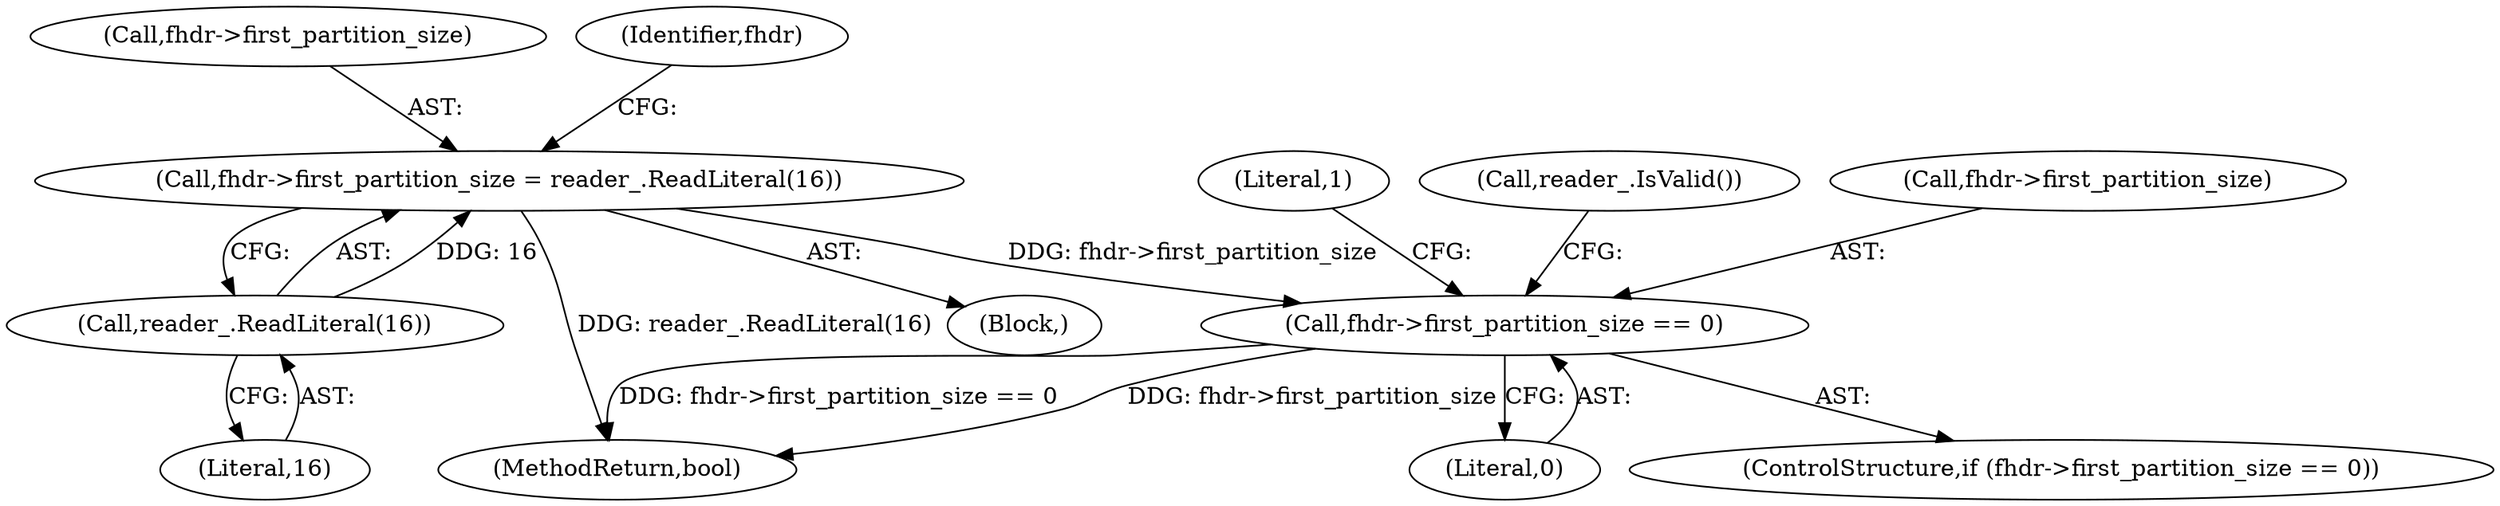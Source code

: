 digraph "0_Chrome_27c68f543e5eba779902447445dfb05ec3f5bf75_15@API" {
"1000394" [label="(Call,fhdr->first_partition_size = reader_.ReadLiteral(16))"];
"1000398" [label="(Call,reader_.ReadLiteral(16))"];
"1000401" [label="(Call,fhdr->first_partition_size == 0)"];
"1000405" [label="(Literal,0)"];
"1000394" [label="(Call,fhdr->first_partition_size = reader_.ReadLiteral(16))"];
"1000399" [label="(Literal,16)"];
"1000395" [label="(Call,fhdr->first_partition_size)"];
"1000409" [label="(Literal,1)"];
"1000104" [label="(Block,)"];
"1000398" [label="(Call,reader_.ReadLiteral(16))"];
"1000400" [label="(ControlStructure,if (fhdr->first_partition_size == 0))"];
"1000401" [label="(Call,fhdr->first_partition_size == 0)"];
"1000415" [label="(Call,reader_.IsValid())"];
"1000437" [label="(MethodReturn,bool)"];
"1000403" [label="(Identifier,fhdr)"];
"1000402" [label="(Call,fhdr->first_partition_size)"];
"1000394" -> "1000104"  [label="AST: "];
"1000394" -> "1000398"  [label="CFG: "];
"1000395" -> "1000394"  [label="AST: "];
"1000398" -> "1000394"  [label="AST: "];
"1000403" -> "1000394"  [label="CFG: "];
"1000394" -> "1000437"  [label="DDG: reader_.ReadLiteral(16)"];
"1000398" -> "1000394"  [label="DDG: 16"];
"1000394" -> "1000401"  [label="DDG: fhdr->first_partition_size"];
"1000398" -> "1000399"  [label="CFG: "];
"1000399" -> "1000398"  [label="AST: "];
"1000401" -> "1000400"  [label="AST: "];
"1000401" -> "1000405"  [label="CFG: "];
"1000402" -> "1000401"  [label="AST: "];
"1000405" -> "1000401"  [label="AST: "];
"1000409" -> "1000401"  [label="CFG: "];
"1000415" -> "1000401"  [label="CFG: "];
"1000401" -> "1000437"  [label="DDG: fhdr->first_partition_size == 0"];
"1000401" -> "1000437"  [label="DDG: fhdr->first_partition_size"];
}
